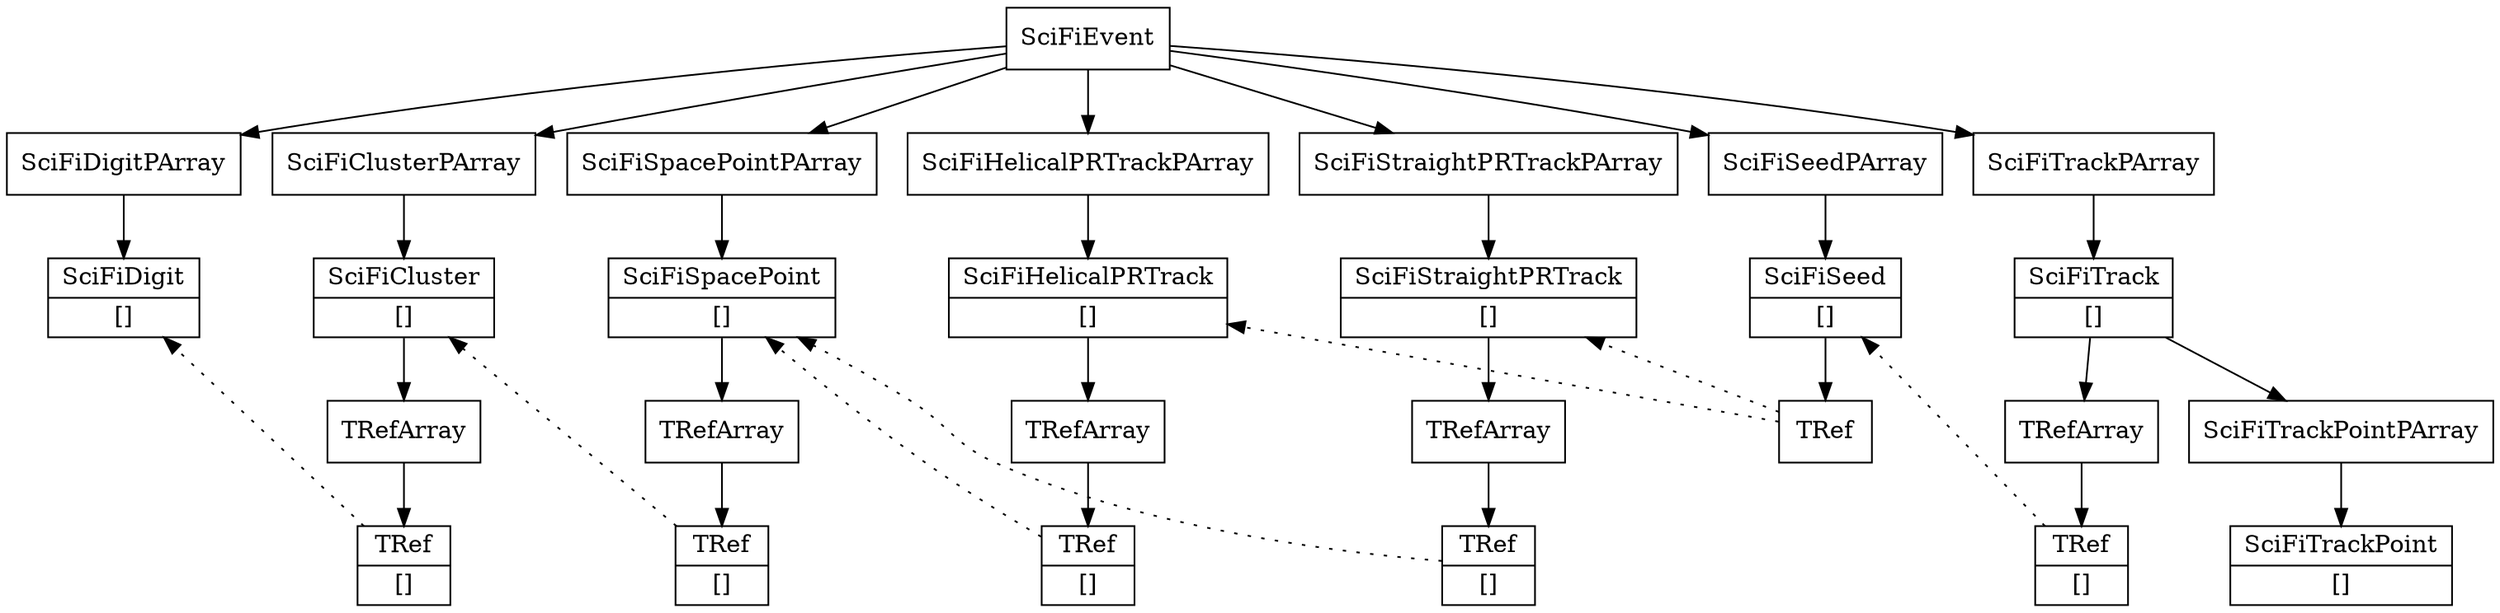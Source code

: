 // generate using "dot scifi_datastructure.dot -Tpdf -o scifi_datastructure.pdf"

digraph G {
  node [shape=record];
  scifi_event [shape=record, label="{SciFiEvent}"]
      scifi_event_item_scifidigits [shape=record, label="{SciFiDigitPArray}"]
        scifi_event_item_scifidigits_item [shape=record, label="{SciFiDigit|[]}"]
      scifi_event_item_scificlusters [shape=record, label="{SciFiClusterPArray}"]
        scifi_event_item_scificlusters_item [shape=record, label="{SciFiCluster|[]}"]
          scifi_event_item_scificlusters_item_digits [shape=record, label="{TRefArray}"]
            scifi_event_item_scificlusters_item_digits_item [shape=record, label="{TRef|[]}"]
      scifi_event_item_scifispacepoints [shape=record, label="{SciFiSpacePointPArray}"]
        scifi_event_item_scifispacepoints_item [shape=record, label="{SciFiSpacePoint|[]}"]
          scifi_event_item_scifispacepoints_item_channels [shape=record, label="{TRefArray}"]
            scifi_event_item_scifispacepoints_item_channels_item [shape=record, label="{TRef|[]}"]
      scifi_event_item_scifihelicalprtracks [shape=record, label="{SciFiHelicalPRTrackPArray}"]
        scifi_event_item_scifihelicalprtracks_item [shape=record, label="{SciFiHelicalPRTrack|[]}"]
          scifi_event_item_scifihelicalprtracks_item_spoints [shape=record, label="{TRefArray}"]
            scifi_event_item_scifihelicalprtracks_item_spoints_item [shape=record, label="{TRef|[]}"]
      scifi_event_item_scifistraightprtracks [shape=record, label="{SciFiStraightPRTrackPArray}"]
        scifi_event_item_scifistraightprtracks_item [shape=record, label="{SciFiStraightPRTrack|[]}"]
          scifi_event_item_scifistraightprtracks_item_spoints [shape=record, label="{TRefArray}"]
            scifi_event_item_scifistraightprtracks_item_spoints_item [shape=record, label="{TRef|[]}"]
      scifi_event_item_scifiseeds [shape=record, label="{SciFiSeedPArray}"]
        scifi_event_item_scifiseeds_item [shape=record, label="{SciFiSeed|[]}"]
          scifi_event_item_scifiseeds_item_prtrack [shape=record, label="{TRef}"]
      scifi_event_item_scifitracks [shape=record, label="{SciFiTrackPArray}"]
        scifi_event_item_scifitracks_item [shape=record, label="{SciFiTrack|[]}"]
          scifi_event_item_scifitracks_item_seeds [shape=record, label="{TRefArray}"]
            scifi_event_item_scifitracks_item_seeds_item [shape=record, label="{TRef|[]}"]
          scifi_event_item_scifitracks_item_trackpoints [shape=record, label="{SciFiTrackPointPArray}"]
            scifi_event_item_scifitracks_item_trackpoints_item [shape=record, label="{SciFiTrackPoint|[]}"]
      scifi_event -> scifi_event_item_scifidigits
        scifi_event_item_scifidigits -> scifi_event_item_scifidigits_item
      scifi_event -> scifi_event_item_scificlusters
        scifi_event_item_scificlusters -> scifi_event_item_scificlusters_item
          scifi_event_item_scificlusters_item -> scifi_event_item_scificlusters_item_digits
            scifi_event_item_scificlusters_item_digits -> scifi_event_item_scificlusters_item_digits_item
              scifi_event_item_scificlusters_item_digits_item -> scifi_event_item_scifidigits_item [style=dotted, constraint=false]
      scifi_event -> scifi_event_item_scifispacepoints
        scifi_event_item_scifispacepoints -> scifi_event_item_scifispacepoints_item
          scifi_event_item_scifispacepoints_item -> scifi_event_item_scifispacepoints_item_channels
            scifi_event_item_scifispacepoints_item_channels -> scifi_event_item_scifispacepoints_item_channels_item
              scifi_event_item_scifispacepoints_item_channels_item -> scifi_event_item_scificlusters_item [style=dotted, constraint=false]
      scifi_event -> scifi_event_item_scifihelicalprtracks
        scifi_event_item_scifihelicalprtracks -> scifi_event_item_scifihelicalprtracks_item
          scifi_event_item_scifihelicalprtracks_item -> scifi_event_item_scifihelicalprtracks_item_spoints
            scifi_event_item_scifihelicalprtracks_item_spoints -> scifi_event_item_scifihelicalprtracks_item_spoints_item
            scifi_event_item_scifihelicalprtracks_item_spoints_item -> scifi_event_item_scifispacepoints_item [style=dotted, constraint=false]
      scifi_event -> scifi_event_item_scifistraightprtracks
        scifi_event_item_scifistraightprtracks -> scifi_event_item_scifistraightprtracks_item
          scifi_event_item_scifistraightprtracks_item -> scifi_event_item_scifistraightprtracks_item_spoints
            scifi_event_item_scifistraightprtracks_item_spoints -> scifi_event_item_scifistraightprtracks_item_spoints_item
            scifi_event_item_scifistraightprtracks_item_spoints_item -> scifi_event_item_scifispacepoints_item [style=dotted, constraint=false]
      scifi_event -> scifi_event_item_scifitracks
        scifi_event_item_scifitracks -> scifi_event_item_scifitracks_item
          scifi_event_item_scifitracks_item -> scifi_event_item_scifitracks_item_seeds
            scifi_event_item_scifitracks_item_seeds -> scifi_event_item_scifitracks_item_seeds_item
              scifi_event_item_scifitracks_item_seeds_item -> scifi_event_item_scifiseeds_item [style=dotted, constraint=false]
          scifi_event_item_scifitracks_item -> scifi_event_item_scifitracks_item_trackpoints
            scifi_event_item_scifitracks_item_trackpoints -> scifi_event_item_scifitracks_item_trackpoints_item
      scifi_event -> scifi_event_item_scifiseeds
        scifi_event_item_scifiseeds -> scifi_event_item_scifiseeds_item
          scifi_event_item_scifiseeds_item -> scifi_event_item_scifiseeds_item_prtrack
            scifi_event_item_scifiseeds_item_prtrack -> scifi_event_item_scifihelicalprtracks_item [style=dotted, constraint=false]
            scifi_event_item_scifiseeds_item_prtrack -> scifi_event_item_scifistraightprtracks_item [style=dotted, constraint=false]

}
